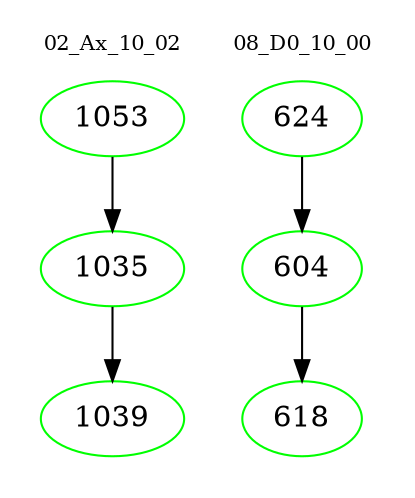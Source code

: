 digraph{
subgraph cluster_0 {
color = white
label = "02_Ax_10_02";
fontsize=10;
T0_1053 [label="1053", color="green"]
T0_1053 -> T0_1035 [color="black"]
T0_1035 [label="1035", color="green"]
T0_1035 -> T0_1039 [color="black"]
T0_1039 [label="1039", color="green"]
}
subgraph cluster_1 {
color = white
label = "08_D0_10_00";
fontsize=10;
T1_624 [label="624", color="green"]
T1_624 -> T1_604 [color="black"]
T1_604 [label="604", color="green"]
T1_604 -> T1_618 [color="black"]
T1_618 [label="618", color="green"]
}
}
